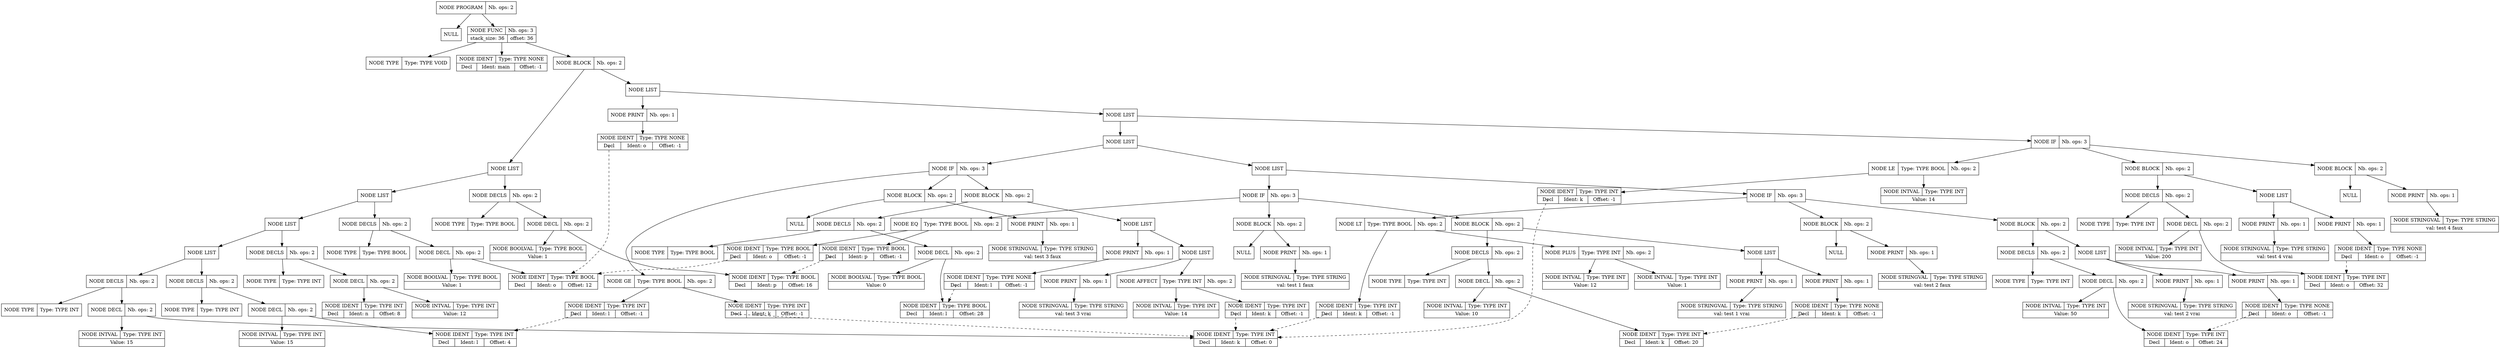 digraph global_vars {
    N1 [shape=record, label="{{NODE PROGRAM|Nb. ops: 2}}"];
    N2 [shape=record, label="{{NULL}}"];
    edge[tailclip=true];
    N1 -> N2
    N3 [shape=record, label="{{NODE FUNC|Nb. ops: 3}|{stack_size: 36|offset: 36}}"];
    N4 [shape=record, label="{{NODE TYPE|Type: TYPE VOID}}"];
    edge[tailclip=true];
    N3 -> N4
    N5 [shape=record, label="{{NODE IDENT|Type: TYPE NONE}|{<decl>Decl      |Ident: main|Offset: -1}}"];
    edge[tailclip=true];
    N3 -> N5
    N6 [shape=record, label="{{NODE BLOCK|Nb. ops: 2}}"];
    N7 [shape=record, label="{{NODE LIST}}"];
    N8 [shape=record, label="{{NODE LIST}}"];
    N9 [shape=record, label="{{NODE LIST}}"];
    N10 [shape=record, label="{{NODE LIST}}"];
    N11 [shape=record, label="{{NODE DECLS|Nb. ops: 2}}"];
    N12 [shape=record, label="{{NODE TYPE|Type: TYPE INT}}"];
    edge[tailclip=true];
    N11 -> N12
    N13 [shape=record, label="{{NODE DECL|Nb. ops: 2}}"];
    N14 [shape=record, label="{{NODE IDENT|Type: TYPE INT}|{<decl>Decl      |Ident: k|Offset: 0}}"];
    edge[tailclip=true];
    N13 -> N14
    N15 [shape=record, label="{{NODE INTVAL|Type: TYPE INT}|{Value: 15}}"];
    edge[tailclip=true];
    N13 -> N15
    edge[tailclip=true];
    N11 -> N13
    edge[tailclip=true];
    N10 -> N11
    N16 [shape=record, label="{{NODE DECLS|Nb. ops: 2}}"];
    N17 [shape=record, label="{{NODE TYPE|Type: TYPE INT}}"];
    edge[tailclip=true];
    N16 -> N17
    N18 [shape=record, label="{{NODE DECL|Nb. ops: 2}}"];
    N19 [shape=record, label="{{NODE IDENT|Type: TYPE INT}|{<decl>Decl      |Ident: l|Offset: 4}}"];
    edge[tailclip=true];
    N18 -> N19
    N20 [shape=record, label="{{NODE INTVAL|Type: TYPE INT}|{Value: 15}}"];
    edge[tailclip=true];
    N18 -> N20
    edge[tailclip=true];
    N16 -> N18
    edge[tailclip=true];
    N10 -> N16
    edge[tailclip=true];
    N9 -> N10
    N21 [shape=record, label="{{NODE DECLS|Nb. ops: 2}}"];
    N22 [shape=record, label="{{NODE TYPE|Type: TYPE INT}}"];
    edge[tailclip=true];
    N21 -> N22
    N23 [shape=record, label="{{NODE DECL|Nb. ops: 2}}"];
    N24 [shape=record, label="{{NODE IDENT|Type: TYPE INT}|{<decl>Decl      |Ident: n|Offset: 8}}"];
    edge[tailclip=true];
    N23 -> N24
    N25 [shape=record, label="{{NODE INTVAL|Type: TYPE INT}|{Value: 12}}"];
    edge[tailclip=true];
    N23 -> N25
    edge[tailclip=true];
    N21 -> N23
    edge[tailclip=true];
    N9 -> N21
    edge[tailclip=true];
    N8 -> N9
    N26 [shape=record, label="{{NODE DECLS|Nb. ops: 2}}"];
    N27 [shape=record, label="{{NODE TYPE|Type: TYPE BOOL}}"];
    edge[tailclip=true];
    N26 -> N27
    N28 [shape=record, label="{{NODE DECL|Nb. ops: 2}}"];
    N29 [shape=record, label="{{NODE IDENT|Type: TYPE BOOL}|{<decl>Decl      |Ident: o|Offset: 12}}"];
    edge[tailclip=true];
    N28 -> N29
    N30 [shape=record, label="{{NODE BOOLVAL|Type: TYPE BOOL}|{Value: 1}}"];
    edge[tailclip=true];
    N28 -> N30
    edge[tailclip=true];
    N26 -> N28
    edge[tailclip=true];
    N8 -> N26
    edge[tailclip=true];
    N7 -> N8
    N31 [shape=record, label="{{NODE DECLS|Nb. ops: 2}}"];
    N32 [shape=record, label="{{NODE TYPE|Type: TYPE BOOL}}"];
    edge[tailclip=true];
    N31 -> N32
    N33 [shape=record, label="{{NODE DECL|Nb. ops: 2}}"];
    N34 [shape=record, label="{{NODE IDENT|Type: TYPE BOOL}|{<decl>Decl      |Ident: p|Offset: 16}}"];
    edge[tailclip=true];
    N33 -> N34
    N35 [shape=record, label="{{NODE BOOLVAL|Type: TYPE BOOL}|{Value: 1}}"];
    edge[tailclip=true];
    N33 -> N35
    edge[tailclip=true];
    N31 -> N33
    edge[tailclip=true];
    N7 -> N31
    edge[tailclip=true];
    N6 -> N7
    N36 [shape=record, label="{{NODE LIST}}"];
    N37 [shape=record, label="{{NODE LIST}}"];
    N38 [shape=record, label="{{NODE LIST}}"];
    N39 [shape=record, label="{{NODE LIST}}"];
    N40 [shape=record, label="{{NODE IF|Nb. ops: 3}}"];
    N41 [shape=record, label="{{NODE EQ|Type: TYPE BOOL|Nb. ops: 2}}"];
    N42 [shape=record, label="{{NODE IDENT|Type: TYPE BOOL}|{<decl>Decl      |Ident: p|Offset: -1}}"];
    edge[tailclip=false];
    "N42":decl:c -> "N34" [style=dashed]
    edge[tailclip=true];
    N41 -> N42
    N43 [shape=record, label="{{NODE IDENT|Type: TYPE BOOL}|{<decl>Decl      |Ident: o|Offset: -1}}"];
    edge[tailclip=false];
    "N43":decl:c -> "N29" [style=dashed]
    edge[tailclip=true];
    N41 -> N43
    edge[tailclip=true];
    N40 -> N41
    N44 [shape=record, label="{{NODE BLOCK|Nb. ops: 2}}"];
    N45 [shape=record, label="{{NODE DECLS|Nb. ops: 2}}"];
    N46 [shape=record, label="{{NODE TYPE|Type: TYPE INT}}"];
    edge[tailclip=true];
    N45 -> N46
    N47 [shape=record, label="{{NODE DECL|Nb. ops: 2}}"];
    N48 [shape=record, label="{{NODE IDENT|Type: TYPE INT}|{<decl>Decl      |Ident: k|Offset: 20}}"];
    edge[tailclip=true];
    N47 -> N48
    N49 [shape=record, label="{{NODE INTVAL|Type: TYPE INT}|{Value: 10}}"];
    edge[tailclip=true];
    N47 -> N49
    edge[tailclip=true];
    N45 -> N47
    edge[tailclip=true];
    N44 -> N45
    N50 [shape=record, label="{{NODE LIST}}"];
    N51 [shape=record, label="{{NODE PRINT|Nb. ops: 1}}"];
    N52 [shape=record, label="{{NODE STRINGVAL|Type: TYPE STRING}|{val: test 1 vrai\n}}"];
    edge[tailclip=true];
    N51 -> N52
    edge[tailclip=true];
    N50 -> N51
    N53 [shape=record, label="{{NODE PRINT|Nb. ops: 1}}"];
    N54 [shape=record, label="{{NODE IDENT|Type: TYPE NONE}|{<decl>Decl      |Ident: k|Offset: -1}}"];
    edge[tailclip=false];
    "N54":decl:c -> "N48" [style=dashed]
    edge[tailclip=true];
    N53 -> N54
    edge[tailclip=true];
    N50 -> N53
    edge[tailclip=true];
    N44 -> N50
    edge[tailclip=true];
    N40 -> N44
    N55 [shape=record, label="{{NODE BLOCK|Nb. ops: 2}}"];
    N56 [shape=record, label="{{NULL}}"];
    edge[tailclip=true];
    N55 -> N56
    N57 [shape=record, label="{{NODE PRINT|Nb. ops: 1}}"];
    N58 [shape=record, label="{{NODE STRINGVAL|Type: TYPE STRING}|{val: test 1 faux\n}}"];
    edge[tailclip=true];
    N57 -> N58
    edge[tailclip=true];
    N55 -> N57
    edge[tailclip=true];
    N40 -> N55
    edge[tailclip=true];
    N39 -> N40
    N59 [shape=record, label="{{NODE IF|Nb. ops: 3}}"];
    N60 [shape=record, label="{{NODE LT|Type: TYPE BOOL|Nb. ops: 2}}"];
    N61 [shape=record, label="{{NODE IDENT|Type: TYPE INT}|{<decl>Decl      |Ident: k|Offset: -1}}"];
    edge[tailclip=false];
    "N61":decl:c -> "N14" [style=dashed]
    edge[tailclip=true];
    N60 -> N61
    N62 [shape=record, label="{{NODE PLUS|Type: TYPE INT|Nb. ops: 2}}"];
    N63 [shape=record, label="{{NODE INTVAL|Type: TYPE INT}|{Value: 12}}"];
    edge[tailclip=true];
    N62 -> N63
    N64 [shape=record, label="{{NODE INTVAL|Type: TYPE INT}|{Value: 1}}"];
    edge[tailclip=true];
    N62 -> N64
    edge[tailclip=true];
    N60 -> N62
    edge[tailclip=true];
    N59 -> N60
    N65 [shape=record, label="{{NODE BLOCK|Nb. ops: 2}}"];
    N66 [shape=record, label="{{NODE DECLS|Nb. ops: 2}}"];
    N67 [shape=record, label="{{NODE TYPE|Type: TYPE INT}}"];
    edge[tailclip=true];
    N66 -> N67
    N68 [shape=record, label="{{NODE DECL|Nb. ops: 2}}"];
    N69 [shape=record, label="{{NODE IDENT|Type: TYPE INT}|{<decl>Decl      |Ident: o|Offset: 24}}"];
    edge[tailclip=true];
    N68 -> N69
    N70 [shape=record, label="{{NODE INTVAL|Type: TYPE INT}|{Value: 50}}"];
    edge[tailclip=true];
    N68 -> N70
    edge[tailclip=true];
    N66 -> N68
    edge[tailclip=true];
    N65 -> N66
    N71 [shape=record, label="{{NODE LIST}}"];
    N72 [shape=record, label="{{NODE PRINT|Nb. ops: 1}}"];
    N73 [shape=record, label="{{NODE STRINGVAL|Type: TYPE STRING}|{val: test 2 vrai\n}}"];
    edge[tailclip=true];
    N72 -> N73
    edge[tailclip=true];
    N71 -> N72
    N74 [shape=record, label="{{NODE PRINT|Nb. ops: 1}}"];
    N75 [shape=record, label="{{NODE IDENT|Type: TYPE NONE}|{<decl>Decl      |Ident: o|Offset: -1}}"];
    edge[tailclip=false];
    "N75":decl:c -> "N69" [style=dashed]
    edge[tailclip=true];
    N74 -> N75
    edge[tailclip=true];
    N71 -> N74
    edge[tailclip=true];
    N65 -> N71
    edge[tailclip=true];
    N59 -> N65
    N76 [shape=record, label="{{NODE BLOCK|Nb. ops: 2}}"];
    N77 [shape=record, label="{{NULL}}"];
    edge[tailclip=true];
    N76 -> N77
    N78 [shape=record, label="{{NODE PRINT|Nb. ops: 1}}"];
    N79 [shape=record, label="{{NODE STRINGVAL|Type: TYPE STRING}|{val: test 2 faux\n}}"];
    edge[tailclip=true];
    N78 -> N79
    edge[tailclip=true];
    N76 -> N78
    edge[tailclip=true];
    N59 -> N76
    edge[tailclip=true];
    N39 -> N59
    edge[tailclip=true];
    N38 -> N39
    N80 [shape=record, label="{{NODE IF|Nb. ops: 3}}"];
    N81 [shape=record, label="{{NODE GE|Type: TYPE BOOL|Nb. ops: 2}}"];
    N82 [shape=record, label="{{NODE IDENT|Type: TYPE INT}|{<decl>Decl      |Ident: k|Offset: -1}}"];
    edge[tailclip=false];
    "N82":decl:c -> "N14" [style=dashed]
    edge[tailclip=true];
    N81 -> N82
    N83 [shape=record, label="{{NODE IDENT|Type: TYPE INT}|{<decl>Decl      |Ident: l|Offset: -1}}"];
    edge[tailclip=false];
    "N83":decl:c -> "N19" [style=dashed]
    edge[tailclip=true];
    N81 -> N83
    edge[tailclip=true];
    N80 -> N81
    N84 [shape=record, label="{{NODE BLOCK|Nb. ops: 2}}"];
    N85 [shape=record, label="{{NODE DECLS|Nb. ops: 2}}"];
    N86 [shape=record, label="{{NODE TYPE|Type: TYPE BOOL}}"];
    edge[tailclip=true];
    N85 -> N86
    N87 [shape=record, label="{{NODE DECL|Nb. ops: 2}}"];
    N88 [shape=record, label="{{NODE IDENT|Type: TYPE BOOL}|{<decl>Decl      |Ident: l|Offset: 28}}"];
    edge[tailclip=true];
    N87 -> N88
    N89 [shape=record, label="{{NODE BOOLVAL|Type: TYPE BOOL}|{Value: 0}}"];
    edge[tailclip=true];
    N87 -> N89
    edge[tailclip=true];
    N85 -> N87
    edge[tailclip=true];
    N84 -> N85
    N90 [shape=record, label="{{NODE LIST}}"];
    N91 [shape=record, label="{{NODE LIST}}"];
    N92 [shape=record, label="{{NODE AFFECT|Type: TYPE INT|Nb. ops: 2}}"];
    N93 [shape=record, label="{{NODE IDENT|Type: TYPE INT}|{<decl>Decl      |Ident: k|Offset: -1}}"];
    edge[tailclip=false];
    "N93":decl:c -> "N14" [style=dashed]
    edge[tailclip=true];
    N92 -> N93
    N94 [shape=record, label="{{NODE INTVAL|Type: TYPE INT}|{Value: 14}}"];
    edge[tailclip=true];
    N92 -> N94
    edge[tailclip=true];
    N91 -> N92
    N95 [shape=record, label="{{NODE PRINT|Nb. ops: 1}}"];
    N96 [shape=record, label="{{NODE STRINGVAL|Type: TYPE STRING}|{val: test 3 vrai\n}}"];
    edge[tailclip=true];
    N95 -> N96
    edge[tailclip=true];
    N91 -> N95
    edge[tailclip=true];
    N90 -> N91
    N97 [shape=record, label="{{NODE PRINT|Nb. ops: 1}}"];
    N98 [shape=record, label="{{NODE IDENT|Type: TYPE NONE}|{<decl>Decl      |Ident: l|Offset: -1}}"];
    edge[tailclip=false];
    "N98":decl:c -> "N88" [style=dashed]
    edge[tailclip=true];
    N97 -> N98
    edge[tailclip=true];
    N90 -> N97
    edge[tailclip=true];
    N84 -> N90
    edge[tailclip=true];
    N80 -> N84
    N99 [shape=record, label="{{NODE BLOCK|Nb. ops: 2}}"];
    N100 [shape=record, label="{{NULL}}"];
    edge[tailclip=true];
    N99 -> N100
    N101 [shape=record, label="{{NODE PRINT|Nb. ops: 1}}"];
    N102 [shape=record, label="{{NODE STRINGVAL|Type: TYPE STRING}|{val: test 3 faux\n}}"];
    edge[tailclip=true];
    N101 -> N102
    edge[tailclip=true];
    N99 -> N101
    edge[tailclip=true];
    N80 -> N99
    edge[tailclip=true];
    N38 -> N80
    edge[tailclip=true];
    N37 -> N38
    N103 [shape=record, label="{{NODE IF|Nb. ops: 3}}"];
    N104 [shape=record, label="{{NODE LE|Type: TYPE BOOL|Nb. ops: 2}}"];
    N105 [shape=record, label="{{NODE IDENT|Type: TYPE INT}|{<decl>Decl      |Ident: k|Offset: -1}}"];
    edge[tailclip=false];
    "N105":decl:c -> "N14" [style=dashed]
    edge[tailclip=true];
    N104 -> N105
    N106 [shape=record, label="{{NODE INTVAL|Type: TYPE INT}|{Value: 14}}"];
    edge[tailclip=true];
    N104 -> N106
    edge[tailclip=true];
    N103 -> N104
    N107 [shape=record, label="{{NODE BLOCK|Nb. ops: 2}}"];
    N108 [shape=record, label="{{NODE DECLS|Nb. ops: 2}}"];
    N109 [shape=record, label="{{NODE TYPE|Type: TYPE INT}}"];
    edge[tailclip=true];
    N108 -> N109
    N110 [shape=record, label="{{NODE DECL|Nb. ops: 2}}"];
    N111 [shape=record, label="{{NODE IDENT|Type: TYPE INT}|{<decl>Decl      |Ident: o|Offset: 32}}"];
    edge[tailclip=true];
    N110 -> N111
    N112 [shape=record, label="{{NODE INTVAL|Type: TYPE INT}|{Value: 200}}"];
    edge[tailclip=true];
    N110 -> N112
    edge[tailclip=true];
    N108 -> N110
    edge[tailclip=true];
    N107 -> N108
    N113 [shape=record, label="{{NODE LIST}}"];
    N114 [shape=record, label="{{NODE PRINT|Nb. ops: 1}}"];
    N115 [shape=record, label="{{NODE STRINGVAL|Type: TYPE STRING}|{val: test 4 vrai\n}}"];
    edge[tailclip=true];
    N114 -> N115
    edge[tailclip=true];
    N113 -> N114
    N116 [shape=record, label="{{NODE PRINT|Nb. ops: 1}}"];
    N117 [shape=record, label="{{NODE IDENT|Type: TYPE NONE}|{<decl>Decl      |Ident: o|Offset: -1}}"];
    edge[tailclip=false];
    "N117":decl:c -> "N111" [style=dashed]
    edge[tailclip=true];
    N116 -> N117
    edge[tailclip=true];
    N113 -> N116
    edge[tailclip=true];
    N107 -> N113
    edge[tailclip=true];
    N103 -> N107
    N118 [shape=record, label="{{NODE BLOCK|Nb. ops: 2}}"];
    N119 [shape=record, label="{{NULL}}"];
    edge[tailclip=true];
    N118 -> N119
    N120 [shape=record, label="{{NODE PRINT|Nb. ops: 1}}"];
    N121 [shape=record, label="{{NODE STRINGVAL|Type: TYPE STRING}|{val: test 4 faux\n}}"];
    edge[tailclip=true];
    N120 -> N121
    edge[tailclip=true];
    N118 -> N120
    edge[tailclip=true];
    N103 -> N118
    edge[tailclip=true];
    N37 -> N103
    edge[tailclip=true];
    N36 -> N37
    N122 [shape=record, label="{{NODE PRINT|Nb. ops: 1}}"];
    N123 [shape=record, label="{{NODE IDENT|Type: TYPE NONE}|{<decl>Decl      |Ident: o|Offset: -1}}"];
    edge[tailclip=false];
    "N123":decl:c -> "N29" [style=dashed]
    edge[tailclip=true];
    N122 -> N123
    edge[tailclip=true];
    N36 -> N122
    edge[tailclip=true];
    N6 -> N36
    edge[tailclip=true];
    N3 -> N6
    edge[tailclip=true];
    N1 -> N3
}